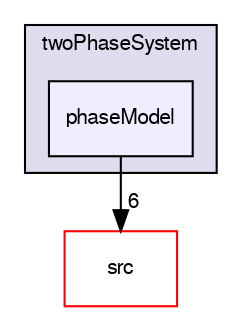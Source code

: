 digraph "applications/solvers/multiphase/twoPhaseEulerFoam/twoPhaseSystem/phaseModel" {
  bgcolor=transparent;
  compound=true
  node [ fontsize="10", fontname="FreeSans"];
  edge [ labelfontsize="10", labelfontname="FreeSans"];
  subgraph clusterdir_cfe205aac25c0433b15142b141b5f211 {
    graph [ bgcolor="#ddddee", pencolor="black", label="twoPhaseSystem" fontname="FreeSans", fontsize="10", URL="dir_cfe205aac25c0433b15142b141b5f211.html"]
  dir_be32ba8cdf5d16250777462c567efa9f [shape=box, label="phaseModel", style="filled", fillcolor="#eeeeff", pencolor="black", URL="dir_be32ba8cdf5d16250777462c567efa9f.html"];
  }
  dir_68267d1309a1af8e8297ef4c3efbcdba [shape=box label="src" color="red" URL="dir_68267d1309a1af8e8297ef4c3efbcdba.html"];
  dir_be32ba8cdf5d16250777462c567efa9f->dir_68267d1309a1af8e8297ef4c3efbcdba [headlabel="6", labeldistance=1.5 headhref="dir_000143_000568.html"];
}

